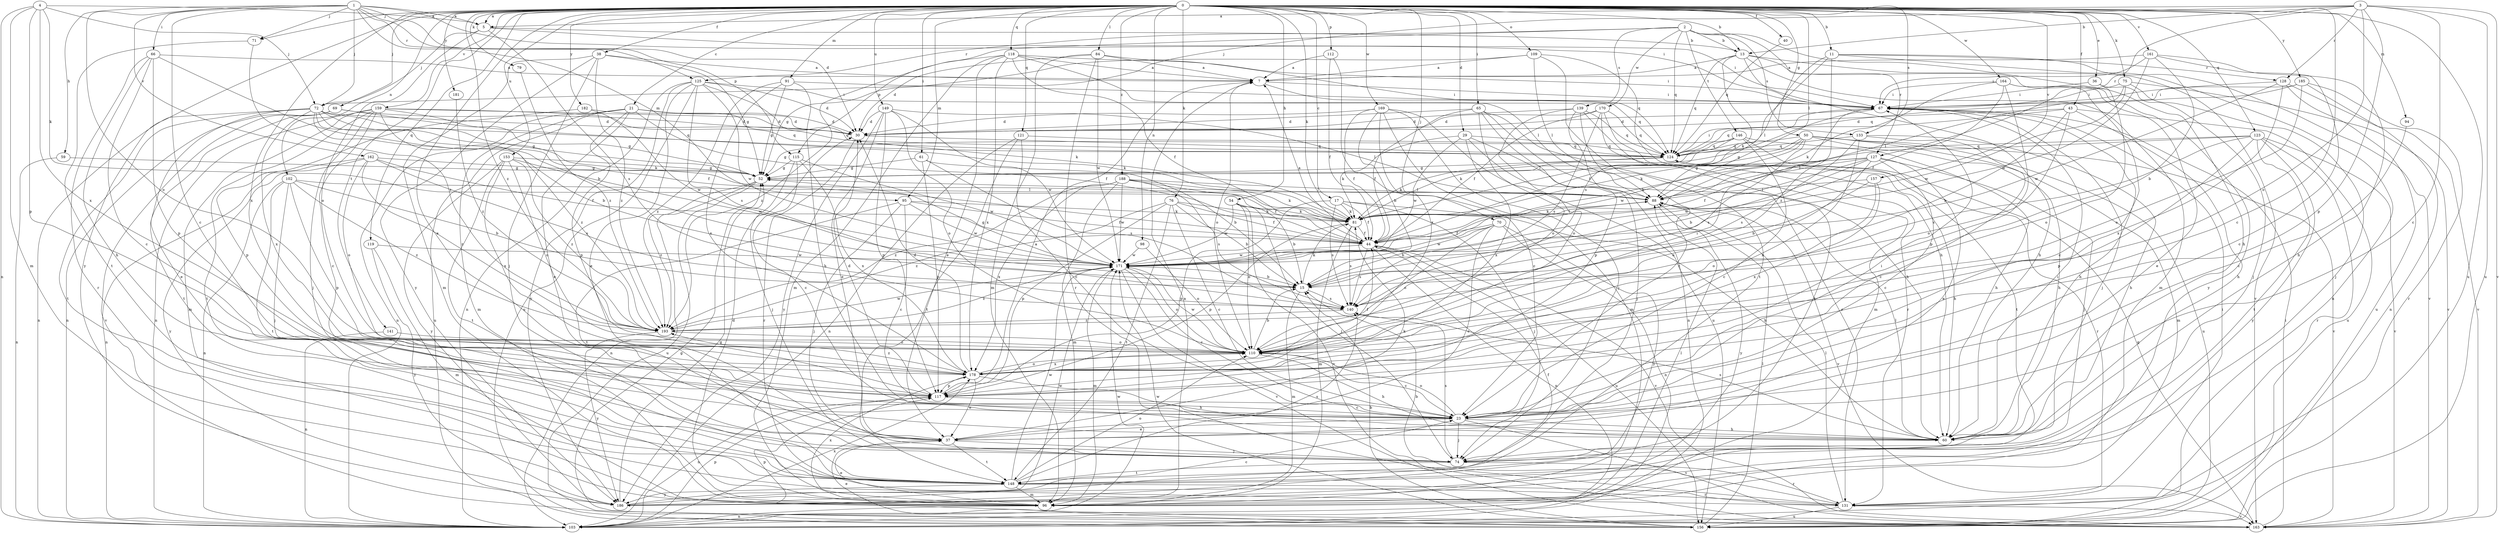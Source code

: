 strict digraph  {
0;
1;
2;
3;
4;
5;
7;
11;
13;
15;
17;
21;
23;
29;
30;
36;
37;
38;
40;
43;
44;
50;
52;
54;
59;
60;
61;
65;
66;
67;
69;
70;
71;
72;
74;
75;
76;
79;
81;
84;
88;
91;
94;
95;
96;
98;
102;
103;
109;
110;
112;
115;
117;
118;
119;
121;
123;
124;
125;
127;
128;
131;
133;
139;
140;
141;
146;
148;
149;
153;
156;
157;
159;
161;
162;
163;
164;
169;
170;
171;
178;
181;
182;
185;
186;
188;
193;
0 -> 5  [label=a];
0 -> 11  [label=b];
0 -> 13  [label=b];
0 -> 17  [label=c];
0 -> 21  [label=c];
0 -> 23  [label=c];
0 -> 29  [label=d];
0 -> 36  [label=e];
0 -> 37  [label=e];
0 -> 38  [label=f];
0 -> 40  [label=f];
0 -> 43  [label=f];
0 -> 50  [label=g];
0 -> 54  [label=h];
0 -> 61  [label=i];
0 -> 65  [label=i];
0 -> 69  [label=j];
0 -> 70  [label=j];
0 -> 71  [label=j];
0 -> 75  [label=k];
0 -> 76  [label=k];
0 -> 79  [label=k];
0 -> 81  [label=k];
0 -> 84  [label=l];
0 -> 88  [label=l];
0 -> 91  [label=m];
0 -> 94  [label=m];
0 -> 95  [label=m];
0 -> 98  [label=n];
0 -> 102  [label=n];
0 -> 109  [label=o];
0 -> 112  [label=p];
0 -> 118  [label=q];
0 -> 119  [label=q];
0 -> 121  [label=q];
0 -> 123  [label=q];
0 -> 133  [label=s];
0 -> 141  [label=t];
0 -> 149  [label=u];
0 -> 153  [label=u];
0 -> 156  [label=u];
0 -> 157  [label=v];
0 -> 159  [label=v];
0 -> 161  [label=v];
0 -> 164  [label=w];
0 -> 169  [label=w];
0 -> 178  [label=x];
0 -> 181  [label=y];
0 -> 182  [label=y];
0 -> 185  [label=y];
0 -> 186  [label=y];
0 -> 188  [label=z];
0 -> 193  [label=z];
1 -> 5  [label=a];
1 -> 23  [label=c];
1 -> 30  [label=d];
1 -> 59  [label=h];
1 -> 66  [label=i];
1 -> 67  [label=i];
1 -> 71  [label=j];
1 -> 72  [label=j];
1 -> 95  [label=m];
1 -> 110  [label=o];
1 -> 115  [label=p];
1 -> 125  [label=r];
1 -> 162  [label=v];
2 -> 13  [label=b];
2 -> 60  [label=h];
2 -> 115  [label=p];
2 -> 124  [label=q];
2 -> 125  [label=r];
2 -> 127  [label=r];
2 -> 133  [label=s];
2 -> 139  [label=s];
2 -> 146  [label=t];
2 -> 170  [label=w];
3 -> 5  [label=a];
3 -> 13  [label=b];
3 -> 23  [label=c];
3 -> 72  [label=j];
3 -> 110  [label=o];
3 -> 117  [label=p];
3 -> 127  [label=r];
3 -> 128  [label=r];
3 -> 156  [label=u];
3 -> 163  [label=v];
4 -> 5  [label=a];
4 -> 72  [label=j];
4 -> 81  [label=k];
4 -> 96  [label=m];
4 -> 103  [label=n];
4 -> 117  [label=p];
4 -> 178  [label=x];
5 -> 13  [label=b];
5 -> 67  [label=i];
5 -> 72  [label=j];
5 -> 110  [label=o];
5 -> 140  [label=s];
7 -> 67  [label=i];
7 -> 110  [label=o];
7 -> 124  [label=q];
11 -> 81  [label=k];
11 -> 88  [label=l];
11 -> 103  [label=n];
11 -> 128  [label=r];
11 -> 163  [label=v];
11 -> 193  [label=z];
13 -> 7  [label=a];
13 -> 60  [label=h];
13 -> 96  [label=m];
13 -> 124  [label=q];
13 -> 140  [label=s];
13 -> 163  [label=v];
13 -> 186  [label=y];
15 -> 81  [label=k];
15 -> 96  [label=m];
15 -> 140  [label=s];
17 -> 44  [label=f];
17 -> 60  [label=h];
17 -> 74  [label=j];
17 -> 81  [label=k];
17 -> 117  [label=p];
17 -> 140  [label=s];
21 -> 30  [label=d];
21 -> 37  [label=e];
21 -> 44  [label=f];
21 -> 96  [label=m];
21 -> 103  [label=n];
21 -> 117  [label=p];
21 -> 124  [label=q];
21 -> 156  [label=u];
23 -> 37  [label=e];
23 -> 60  [label=h];
23 -> 67  [label=i];
23 -> 74  [label=j];
23 -> 110  [label=o];
23 -> 163  [label=v];
29 -> 74  [label=j];
29 -> 81  [label=k];
29 -> 88  [label=l];
29 -> 124  [label=q];
29 -> 171  [label=w];
29 -> 178  [label=x];
30 -> 124  [label=q];
30 -> 131  [label=r];
36 -> 67  [label=i];
36 -> 74  [label=j];
36 -> 110  [label=o];
37 -> 74  [label=j];
37 -> 81  [label=k];
37 -> 148  [label=t];
38 -> 7  [label=a];
38 -> 52  [label=g];
38 -> 74  [label=j];
38 -> 96  [label=m];
38 -> 186  [label=y];
38 -> 193  [label=z];
40 -> 124  [label=q];
43 -> 15  [label=b];
43 -> 30  [label=d];
43 -> 60  [label=h];
43 -> 110  [label=o];
43 -> 124  [label=q];
43 -> 156  [label=u];
44 -> 7  [label=a];
44 -> 103  [label=n];
44 -> 140  [label=s];
44 -> 156  [label=u];
44 -> 163  [label=v];
44 -> 171  [label=w];
50 -> 52  [label=g];
50 -> 60  [label=h];
50 -> 81  [label=k];
50 -> 96  [label=m];
50 -> 124  [label=q];
50 -> 140  [label=s];
50 -> 156  [label=u];
50 -> 163  [label=v];
50 -> 171  [label=w];
52 -> 88  [label=l];
52 -> 103  [label=n];
52 -> 156  [label=u];
52 -> 193  [label=z];
54 -> 15  [label=b];
54 -> 74  [label=j];
54 -> 81  [label=k];
54 -> 110  [label=o];
54 -> 163  [label=v];
54 -> 171  [label=w];
59 -> 52  [label=g];
59 -> 103  [label=n];
60 -> 67  [label=i];
60 -> 88  [label=l];
60 -> 140  [label=s];
61 -> 15  [label=b];
61 -> 52  [label=g];
61 -> 117  [label=p];
61 -> 140  [label=s];
65 -> 30  [label=d];
65 -> 44  [label=f];
65 -> 60  [label=h];
65 -> 103  [label=n];
65 -> 110  [label=o];
65 -> 131  [label=r];
66 -> 7  [label=a];
66 -> 15  [label=b];
66 -> 23  [label=c];
66 -> 60  [label=h];
66 -> 117  [label=p];
66 -> 131  [label=r];
67 -> 30  [label=d];
67 -> 44  [label=f];
67 -> 60  [label=h];
67 -> 74  [label=j];
69 -> 30  [label=d];
69 -> 52  [label=g];
69 -> 103  [label=n];
69 -> 148  [label=t];
69 -> 163  [label=v];
70 -> 15  [label=b];
70 -> 37  [label=e];
70 -> 44  [label=f];
70 -> 103  [label=n];
70 -> 110  [label=o];
70 -> 171  [label=w];
70 -> 186  [label=y];
71 -> 148  [label=t];
71 -> 193  [label=z];
72 -> 15  [label=b];
72 -> 30  [label=d];
72 -> 37  [label=e];
72 -> 44  [label=f];
72 -> 52  [label=g];
72 -> 81  [label=k];
72 -> 103  [label=n];
72 -> 124  [label=q];
72 -> 148  [label=t];
72 -> 178  [label=x];
74 -> 131  [label=r];
74 -> 140  [label=s];
74 -> 148  [label=t];
75 -> 67  [label=i];
75 -> 74  [label=j];
75 -> 88  [label=l];
75 -> 163  [label=v];
75 -> 171  [label=w];
76 -> 15  [label=b];
76 -> 23  [label=c];
76 -> 44  [label=f];
76 -> 81  [label=k];
76 -> 117  [label=p];
76 -> 148  [label=t];
76 -> 193  [label=z];
79 -> 193  [label=z];
81 -> 44  [label=f];
81 -> 88  [label=l];
81 -> 96  [label=m];
81 -> 117  [label=p];
81 -> 140  [label=s];
84 -> 7  [label=a];
84 -> 30  [label=d];
84 -> 96  [label=m];
84 -> 124  [label=q];
84 -> 131  [label=r];
84 -> 171  [label=w];
88 -> 81  [label=k];
88 -> 163  [label=v];
88 -> 186  [label=y];
91 -> 52  [label=g];
91 -> 60  [label=h];
91 -> 67  [label=i];
91 -> 178  [label=x];
91 -> 193  [label=z];
94 -> 23  [label=c];
95 -> 23  [label=c];
95 -> 44  [label=f];
95 -> 74  [label=j];
95 -> 81  [label=k];
95 -> 148  [label=t];
95 -> 171  [label=w];
96 -> 7  [label=a];
96 -> 30  [label=d];
96 -> 37  [label=e];
96 -> 88  [label=l];
96 -> 103  [label=n];
96 -> 178  [label=x];
98 -> 110  [label=o];
98 -> 171  [label=w];
102 -> 15  [label=b];
102 -> 74  [label=j];
102 -> 88  [label=l];
102 -> 103  [label=n];
102 -> 117  [label=p];
102 -> 148  [label=t];
102 -> 193  [label=z];
103 -> 117  [label=p];
103 -> 171  [label=w];
103 -> 178  [label=x];
109 -> 7  [label=a];
109 -> 52  [label=g];
109 -> 60  [label=h];
109 -> 88  [label=l];
109 -> 148  [label=t];
110 -> 15  [label=b];
110 -> 23  [label=c];
110 -> 60  [label=h];
110 -> 67  [label=i];
110 -> 171  [label=w];
110 -> 178  [label=x];
112 -> 7  [label=a];
112 -> 44  [label=f];
112 -> 178  [label=x];
115 -> 23  [label=c];
115 -> 52  [label=g];
115 -> 74  [label=j];
115 -> 171  [label=w];
115 -> 178  [label=x];
117 -> 7  [label=a];
117 -> 23  [label=c];
117 -> 30  [label=d];
117 -> 103  [label=n];
118 -> 7  [label=a];
118 -> 37  [label=e];
118 -> 44  [label=f];
118 -> 67  [label=i];
118 -> 88  [label=l];
118 -> 96  [label=m];
118 -> 178  [label=x];
118 -> 193  [label=z];
119 -> 96  [label=m];
119 -> 171  [label=w];
119 -> 186  [label=y];
121 -> 23  [label=c];
121 -> 103  [label=n];
121 -> 124  [label=q];
121 -> 148  [label=t];
123 -> 88  [label=l];
123 -> 117  [label=p];
123 -> 124  [label=q];
123 -> 131  [label=r];
123 -> 140  [label=s];
123 -> 148  [label=t];
123 -> 163  [label=v];
123 -> 186  [label=y];
124 -> 52  [label=g];
124 -> 60  [label=h];
124 -> 67  [label=i];
124 -> 81  [label=k];
124 -> 131  [label=r];
125 -> 30  [label=d];
125 -> 37  [label=e];
125 -> 67  [label=i];
125 -> 81  [label=k];
125 -> 103  [label=n];
125 -> 140  [label=s];
125 -> 156  [label=u];
125 -> 171  [label=w];
125 -> 186  [label=y];
127 -> 15  [label=b];
127 -> 23  [label=c];
127 -> 37  [label=e];
127 -> 44  [label=f];
127 -> 52  [label=g];
127 -> 74  [label=j];
127 -> 81  [label=k];
127 -> 110  [label=o];
127 -> 171  [label=w];
128 -> 67  [label=i];
128 -> 156  [label=u];
128 -> 163  [label=v];
128 -> 171  [label=w];
128 -> 178  [label=x];
131 -> 15  [label=b];
131 -> 67  [label=i];
131 -> 88  [label=l];
131 -> 156  [label=u];
131 -> 163  [label=v];
133 -> 23  [label=c];
133 -> 60  [label=h];
133 -> 124  [label=q];
133 -> 140  [label=s];
133 -> 178  [label=x];
139 -> 23  [label=c];
139 -> 30  [label=d];
139 -> 96  [label=m];
139 -> 110  [label=o];
139 -> 117  [label=p];
139 -> 124  [label=q];
140 -> 193  [label=z];
141 -> 103  [label=n];
141 -> 110  [label=o];
146 -> 23  [label=c];
146 -> 52  [label=g];
146 -> 60  [label=h];
146 -> 81  [label=k];
146 -> 124  [label=q];
146 -> 148  [label=t];
148 -> 96  [label=m];
148 -> 110  [label=o];
148 -> 131  [label=r];
148 -> 140  [label=s];
148 -> 171  [label=w];
148 -> 186  [label=y];
149 -> 30  [label=d];
149 -> 37  [label=e];
149 -> 88  [label=l];
149 -> 110  [label=o];
149 -> 117  [label=p];
149 -> 171  [label=w];
149 -> 186  [label=y];
153 -> 52  [label=g];
153 -> 110  [label=o];
153 -> 148  [label=t];
153 -> 171  [label=w];
153 -> 178  [label=x];
153 -> 186  [label=y];
153 -> 193  [label=z];
156 -> 15  [label=b];
156 -> 37  [label=e];
156 -> 88  [label=l];
156 -> 171  [label=w];
157 -> 15  [label=b];
157 -> 88  [label=l];
157 -> 110  [label=o];
157 -> 178  [label=x];
159 -> 23  [label=c];
159 -> 30  [label=d];
159 -> 74  [label=j];
159 -> 81  [label=k];
159 -> 96  [label=m];
159 -> 103  [label=n];
159 -> 124  [label=q];
159 -> 148  [label=t];
159 -> 193  [label=z];
161 -> 7  [label=a];
161 -> 15  [label=b];
161 -> 23  [label=c];
161 -> 60  [label=h];
161 -> 67  [label=i];
161 -> 171  [label=w];
162 -> 44  [label=f];
162 -> 52  [label=g];
162 -> 103  [label=n];
162 -> 110  [label=o];
162 -> 140  [label=s];
162 -> 186  [label=y];
162 -> 193  [label=z];
163 -> 52  [label=g];
163 -> 67  [label=i];
163 -> 117  [label=p];
163 -> 124  [label=q];
164 -> 23  [label=c];
164 -> 37  [label=e];
164 -> 44  [label=f];
164 -> 67  [label=i];
164 -> 81  [label=k];
164 -> 117  [label=p];
169 -> 15  [label=b];
169 -> 23  [label=c];
169 -> 30  [label=d];
169 -> 44  [label=f];
169 -> 74  [label=j];
169 -> 96  [label=m];
169 -> 156  [label=u];
170 -> 30  [label=d];
170 -> 44  [label=f];
170 -> 124  [label=q];
170 -> 131  [label=r];
170 -> 140  [label=s];
170 -> 148  [label=t];
171 -> 15  [label=b];
171 -> 23  [label=c];
171 -> 52  [label=g];
171 -> 96  [label=m];
171 -> 110  [label=o];
171 -> 163  [label=v];
171 -> 193  [label=z];
178 -> 30  [label=d];
178 -> 37  [label=e];
178 -> 44  [label=f];
178 -> 60  [label=h];
178 -> 110  [label=o];
178 -> 117  [label=p];
178 -> 193  [label=z];
181 -> 193  [label=z];
182 -> 30  [label=d];
182 -> 117  [label=p];
182 -> 171  [label=w];
185 -> 67  [label=i];
185 -> 103  [label=n];
185 -> 110  [label=o];
185 -> 124  [label=q];
185 -> 131  [label=r];
186 -> 23  [label=c];
186 -> 44  [label=f];
186 -> 52  [label=g];
186 -> 171  [label=w];
188 -> 44  [label=f];
188 -> 81  [label=k];
188 -> 88  [label=l];
188 -> 96  [label=m];
188 -> 140  [label=s];
188 -> 171  [label=w];
188 -> 178  [label=x];
188 -> 193  [label=z];
193 -> 110  [label=o];
193 -> 171  [label=w];
193 -> 186  [label=y];
}

